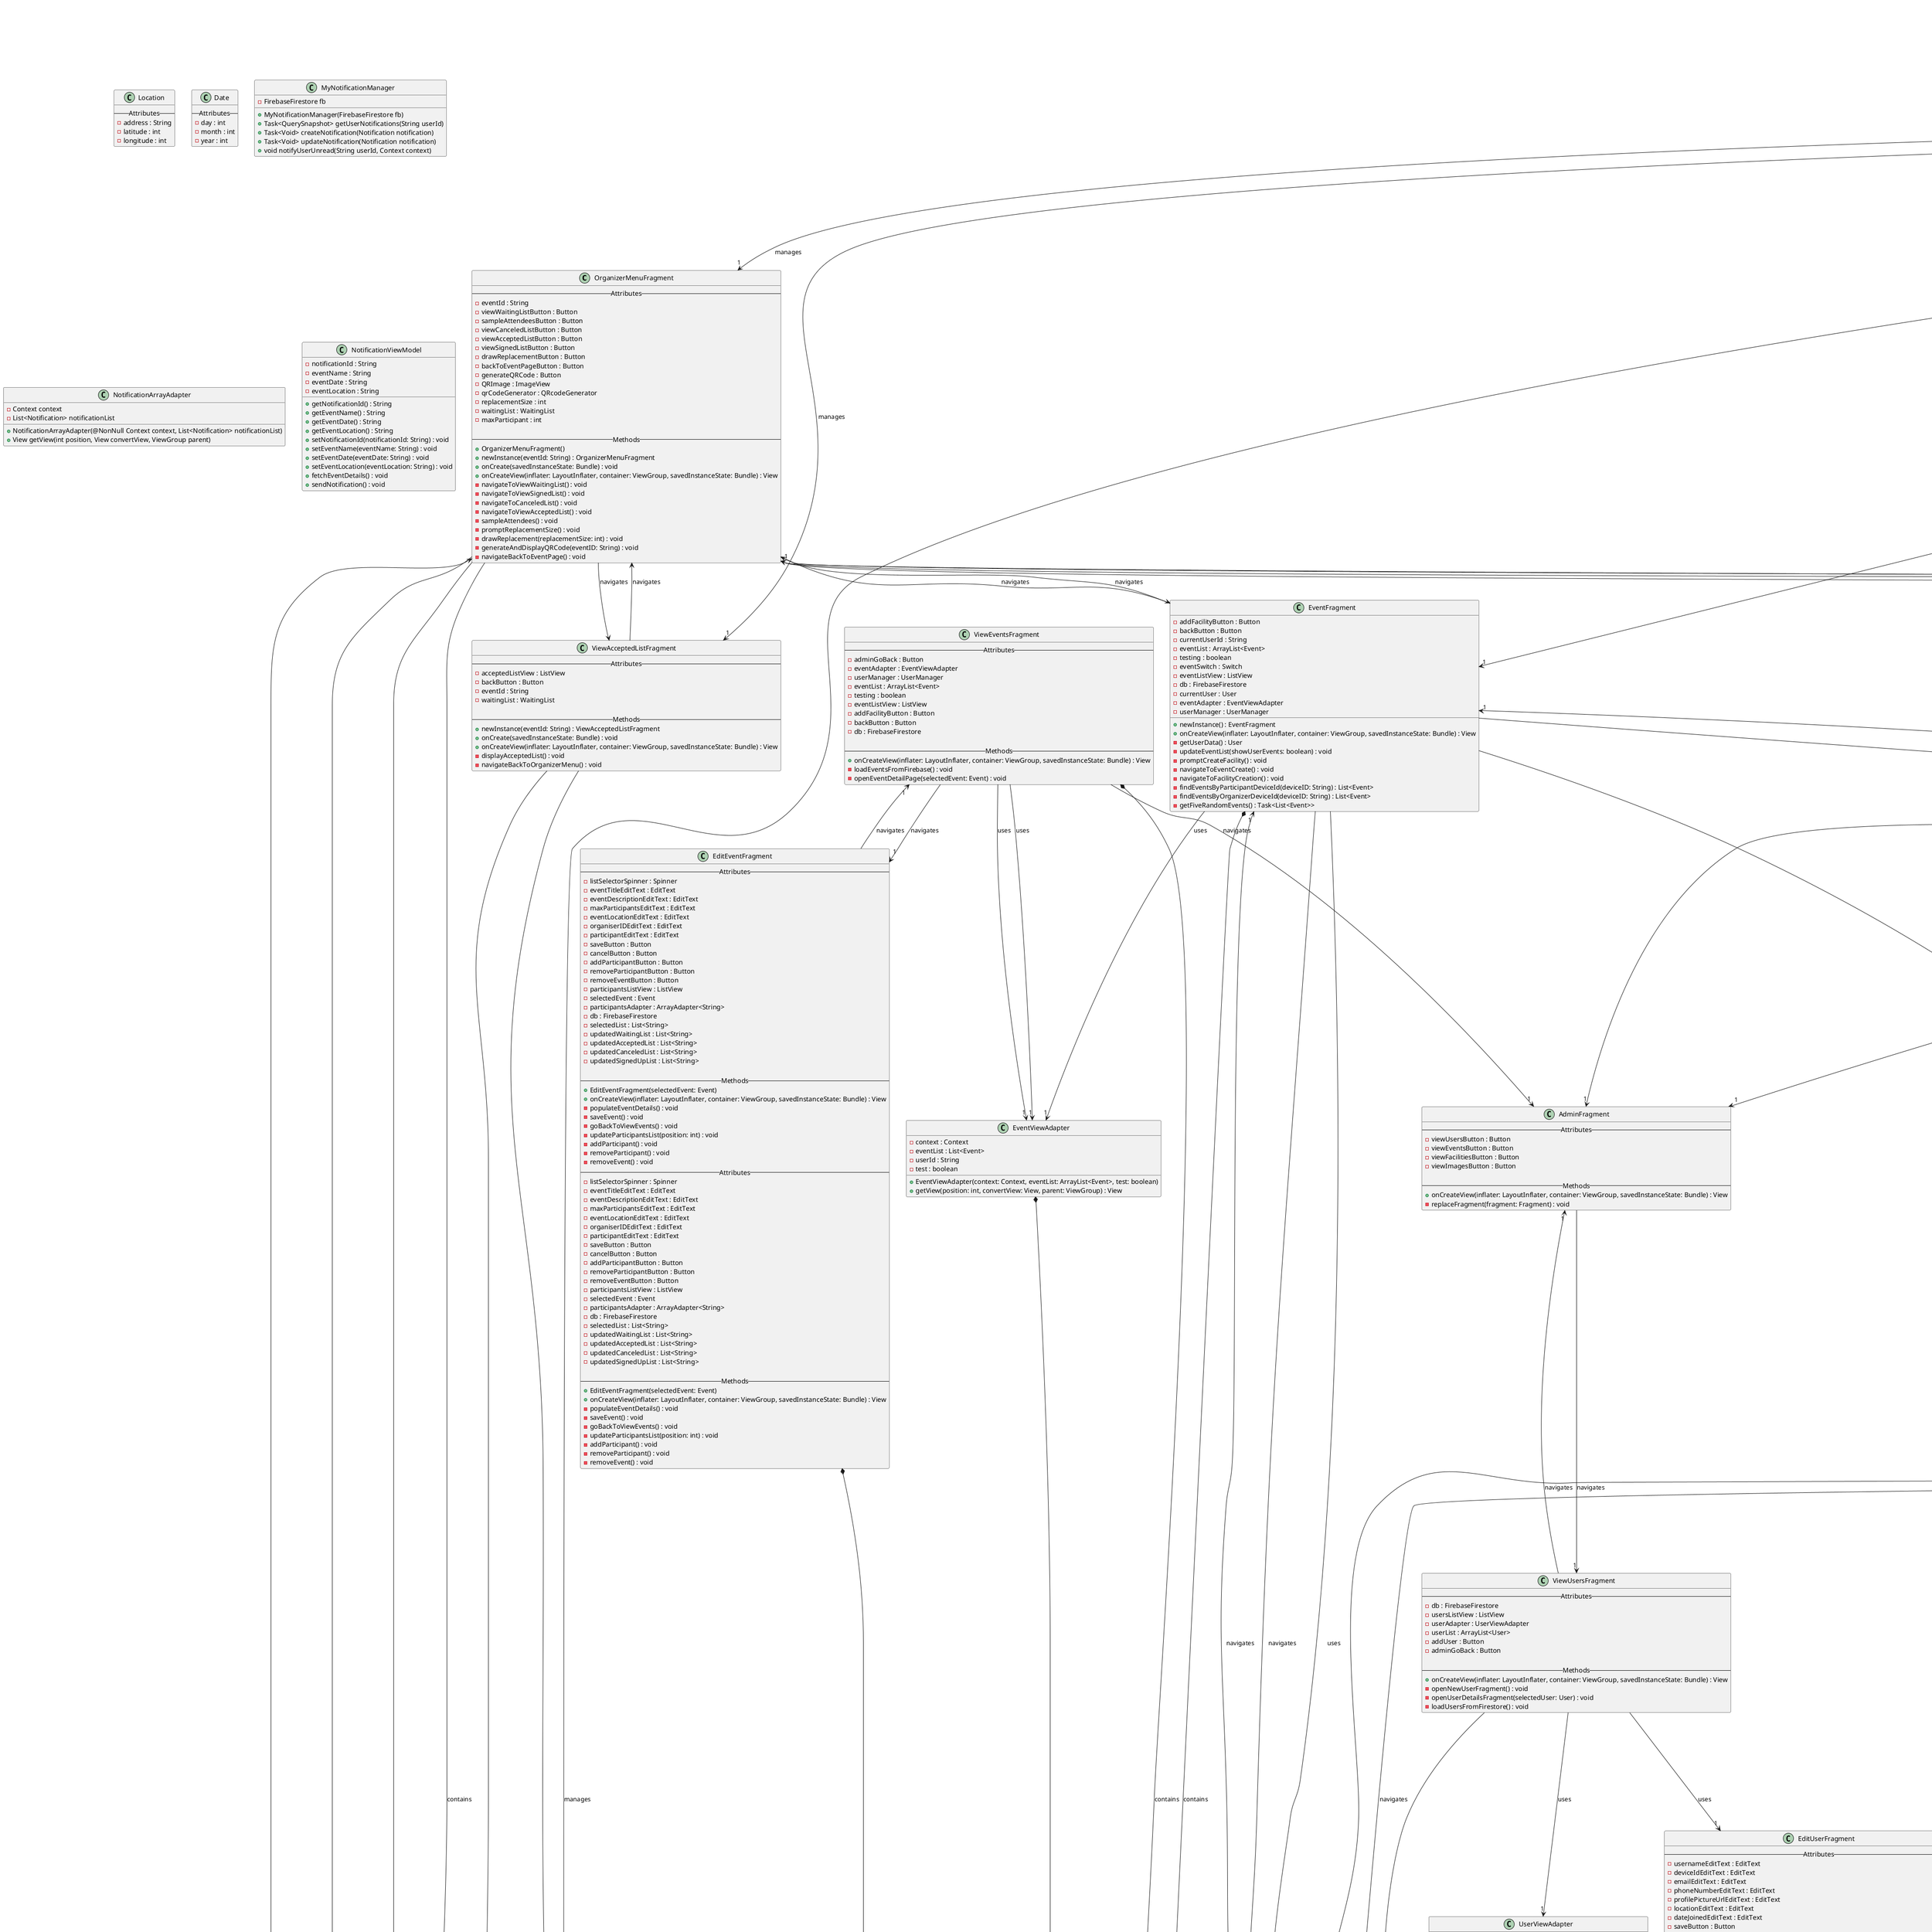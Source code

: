 @startuml
class OrganizerMenuFragment {
    -- Attributes --
    - eventId : String
    - viewWaitingListButton : Button
    - sampleAttendeesButton : Button
    - viewCanceledListButton : Button
    - viewAcceptedListButton : Button
    - viewSignedListButton : Button
    - drawReplacementButton : Button
    - backToEventPageButton : Button
    - generateQRCode : Button
    - QRImage : ImageView
    - qrCodeGenerator : QRcodeGenerator
    - replacementSize : int
    - waitingList : WaitingList
    - maxParticipant : int

    -- Methods --
    + OrganizerMenuFragment()
    + newInstance(eventId: String) : OrganizerMenuFragment
    + onCreate(savedInstanceState: Bundle) : void
    + onCreateView(inflater: LayoutInflater, container: ViewGroup, savedInstanceState: Bundle) : View
    - navigateToViewWaitingList() : void
    - navigateToViewSignedList() : void
    - navigateToCanceledList() : void
    - navigateToViewAcceptedList() : void
    - sampleAttendees() : void
    - promptReplacementSize() : void
    - drawReplacement(replacementSize: int) : void
    - generateAndDisplayQRCode(eventID: String) : void
    - navigateBackToEventPage() : void
}

class ViewAcceptedListFragment {
    -- Attributes --
    - acceptedListView : ListView
    - backButton : Button
    - eventId : String
    - waitingList : WaitingList

    -- Methods --
    + newInstance(eventId: String) : ViewAcceptedListFragment
    + onCreate(savedInstanceState: Bundle) : void
    + onCreateView(inflater: LayoutInflater, container: ViewGroup, savedInstanceState: Bundle) : View
    - displayAcceptedList() : void
    - navigateBackToOrganizerMenu() : void
}

class ViewCanceledListFragment {
    -- Attributes --
    - canceledListView : ListView
    - backButton : Button
    - eventId : String
    - waitingList : WaitingList

    -- Methods --
    + newInstance(eventId: String) : ViewCanceledListFragment
    + onCreate(savedInstanceState: Bundle) : void
    + onCreateView(inflater: LayoutInflater, container: ViewGroup, savedInstanceState: Bundle) : View
    - displayCanceledList() : void
    - navigateBackToOrganizerMenu() : void
}

class ViewSignedListFragment {
    -- Attributes --
    - signedUpListView : ListView
    - backButton : Button
    - eventId : String
    - waitingList : WaitingList

    -- Methods --
    + newInstance(eventId: String) : ViewSignedListFragment
    + onCreate(savedInstanceState: Bundle) : void
    + onCreateView(inflater: LayoutInflater, container: ViewGroup, savedInstanceState: Bundle) : View
    - displaySignedUpList() : void
    - navigateBackToOrganizerMenu() : void
}

class ViewWaitingListFragment {
    -- Attributes --
    - waitingListView : ListView
    - backButton : Button
    - eventId : String
    - waitingList : WaitingList

    -- Methods --
    + newInstance(eventId: String) : ViewWaitingListFragment
    + onCreate(savedInstanceState: Bundle) : void
    + onCreateView(inflater: LayoutInflater, container: ViewGroup, savedInstanceState: Bundle) : View
    - displayWaitingList() : void
    - navigateBackToOrganizerMenu() : void
}

class WaitingList {
    -- Attributes --
    - eventId : String
    - maxParticipants : int
    - waitingParticipantIds : List<String>
    - acceptedParticipantIds : List<String>
    - signedUpParticipantIds : List<String>
    - canceledParticipantIds : List<String>

    -- Methods --
    + WaitingList()
    + WaitingList(eventId: String)
    + getEventId() : String
    + setEventId(eventId: String) : void
    + getMaxParticipants() : int
    + setMaxParticipants(maxParticipants: int) : void
    + getWaitingParticipantIds() : List<String>
    + setWaitingParticipantIds(waitingParticipantIds: List<String>) : void
    + getAcceptedParticipantIds() : List<String>
    + setAcceptedParticipantIds(acceptedParticipantIds: List<String>) : void
    + getSignedUpParticipantIds() : List<String>
    + setSignedUpParticipantIds(signedUpParticipantIds: List<String>) : void
    + getCanceledParticipantIds() : List<String>
    + setCanceledParticipantIds(canceledParticipantIds: List<String>) : void
    + addParticipantToWaitingList(participantId: String) : boolean
    + sampleParticipants(sampleSize: int) : List<String>
    + participantSignsUp(participantId: String) : String
    + cancelParticipation(participantId: String) : boolean
    + drawReplacement(replacementSize: int) : List<String>
    + loadFromFirebase() : Task<DocumentSnapshot>
    + updateToFirebase() : Task<Void>
}

class Facility {
    -- Attributes --
    - facilityID : String
    - name : String
    - address : String
    - organizer : String
    - eventName : String
    - allEvents : List<String>
    - db : FirebaseFirestore
    - facilitiesRef : CollectionReference
    - testing : boolean

    -- Methods --
    + Facility()
    + Facility(name: String, address: String, description: String, organizer: String)
    + getName() : String
    + setName(name: String) : void
    + getAddress() : String
    + setAddress(address: String) : void
    + getOrganizer() : String
    + setOrganizer(organizer: String) : void
    + getFacilityID() : String
    + setFacilityID(facilityID: String) : void
    + getEvent() : String
    + setEvent(eventName: String) : void
    + setAllEvents(allEvents: List<String>) : void
    + getAllEvents() : List<String>
    + addAllEventsItem(eventID: String) : void
    + removeAllEventsItem(eventID: String) : void
    + saveFacilityProfile() : Task<Void>
    + deleteFacility() : void
    + associateEvent(eventID: String, genEvent: boolean) : void
    + hasEvent(eventName: String) : boolean
    + updateEventInFacility(eventName: String) : void
    + createFacilityWithEvent(eventName: String) : void
    + getNewFacilityID() : String
}



class Location {
    -- Attributes --
    - address : String
    - latitude : int
    - longitude : int
}

class MainActivity {
    -- Attributes --
    - REQUEST_WRITE_STORAGE : int
    - qrGenerator : QRcodeGenerator
    - qrCodeImageView : ImageView
    - navController : NavController
    - bottomNavigationView : BottomNavigationView
    - drawerLayout : DrawerLayout
    - navigationView : NavigationView
    - drawerToggle : ActionBarDrawerToggle
    - TAG : String
    - eventIdFromQR : String
    - isLoggedIn : boolean

    -- Methods --
    + onCreate(savedInstanceState: Bundle) : void
    + onNavigationItemSelected(item: MenuItem) : boolean
    + onBackPressed() : void
    + onNewIntent(intent: Intent) : void
    - handleIntent(intent: Intent) : void
    - extractEventIdFromUrl(url: String) : String
    - showLoginFragment(eventIdFromQR: String) : void
    + onLoginSuccess() : void
    - openEventViewFragment(eventID: String) : void
}


class DataGenerator {
    -- Attributes --
    - userList : List<User>
    - facilityList : List<Facility>
    - eventList : List<Event>
    - db : FirebaseFirestore

    -- Methods --
    + DataGenerator()
    + generateAndUploadData() : void
    - generateUsers() : void
    - generateFacilities() : void
    - generateEvents() : void
    - uploadData() : void
}



class Date {
    -- Attributes --
    - day : int
    - month : int
    - year : int
}

class User {
    -- Attributes --
    - deviceId : String
    - username : String
    - email : String
    - phoneNumber : String
    - profilePictureUrl : String
    - defaultprofilepictureurl : String
    - location : String
    - address : String
    - adminLevel : boolean
    - facilityAssociated : boolean
    - notificationAsk : boolean
    - geolocationAsk : boolean
    - roles : List<String>

    -- Methods --
    + getDeviceID() : String
    + setDeviceID(deviceId: String) : void
    + getUsername() : String
    + setUsername(username: String) : void
    + getEmail() : String
    + setEmail(email: String) : void
    + getPhoneNumber() : String
    + setPhoneNumber(phoneNumber: String) : void
    + getProfilePictureUrl() : String
    + setProfilePictureUrl(profilePictureUrl: String) : void
    + getdefaultProfilePictureUrl() : String
    + setdefaultProfilePictureUrl(defaultprofilepictureurl: String) : void
    + getRoles() : List<String>
    + setRoles(roles: List<String>) : void
    + isFacilityAssociated() : boolean
    + setFacilityAssociated(facilityAssociated: boolean) : void
    + getAddress() : String
    + setAddress(address: String) : void
    + getLocation() : String
    + setLocation(location: String) : void
    + isGeolocationAsk() : boolean
    + setGeolocationAsk(geolocationAsk: boolean) : void
    + isNotificationAsk() : boolean
    + setNotificationAsk(notificationAsk: boolean) : void
    + hasRole(role: String) : boolean
    + addRole(role: String) : void
    + removeRole(role: String) : void
    + generateProfileBitmap(name: String) : Bitmap
    + defaultProfilePictureUrl(name: String) : Task<Void>
    + uploadDefaultImageToFirebaseStorage(imageBytes: byte[]) : Task<Void>
    + saveUserDataToFirestore() : Task<Void>
    + saveGeneratedImageUrl(imageURL: String) : Task<Void>
    + updateProfilePicture(newPictureUri: Uri) : void
    + deleteSelectedImageFromFirebase(imageUrl: String) : void
    + isDefaultURLMain() : boolean
    + setMainToDefault() : void

'    -- Inner Interfaces --
'    interface OnImageUploadComplete {
'        + onImageUploadComplete(imageURL: String) : void
'        + onImageUploadFailed(e: Exception) : void
'    }
'
'    interface OnImageRemovalComplete {
'        + onImageRemovalSuccess() : void
'        + onImageRemovalFailed(e: Exception) : void
'    }
'
'    interface OnProfilePictureGeneratedListener {
'        + onProfilePictureGenerated() : void
'        + onProfilePictureGenerationFailed(e: Exception) : void
'    }
'
'    interface OnUserIDGenerated {
'        + onUserIDGenerated(userID: String) : void
'    }
}

class UserManager {
    -- Attributes --
    - instance : UserManager
    - currentUser : User
    - userFacility : Facility
    - organizerEvents : List<Event>
    - userEvents : List<Event>
    - eventDatabase : List<Event>

    -- Methods --
    + getInstance() : UserManager
    + setCurrentUser(user: User) : void
    + findUserEvents() : void
    + findUserFacility() : void
    + findOrganizerEvents() : void
    + userHasFacility() : boolean
    + getCurrentUser() : User
    + getUserFacility() : Facility
    + getOrganizerEvents() : List<Event>
    + getUserEvents() : List<Event>
    + getUserId() : String
}
class TestFragment {
    -- Attributes --
    - TAG : String
    - PICK_IMAGE_REQUEST : int
    - btnGenerateData : Button
    - btnLoadData : Button
    - btnSelectImage : Button
    - btnUploadImage : Button
    - btnDelete : Button
    - imageView : ImageView
    - txtStatus : TextView
    - imageUri : Uri
    - db : FirebaseFirestore
    - storage : FirebaseStorage
    - sampleTable : SampleTable
    - francisTest : boolean

    -- Methods --
    + TestFragment()
    + onCreate(savedInstanceState: Bundle) : void
    + onCreateView(inflater: LayoutInflater, container: ViewGroup, savedInstanceState: Bundle) : View
    - generateAndSaveData() : void
    - loadDataFromFirebase() : void
    - openFileChooser() : void
    + onActivityResult(requestCode: int, resultCode: int, data: Intent) : void
    - uploadImage() : void
    - saveImageLinkToFirestore(imageUrl: String, usage: String, description: String) : void
    - deleteAllData() : void

'    -- Inner Class --
'    class ImageData {
'        -- Attributes --
'        - imageUrl : String
'        - usage : String
'        - description : String
'
'        -- Methods --
'        + ImageData()
'        + ImageData(imageUrl: String, usage: String, description: String)
'        + getImageUrl() : String
'        + getUsage() : String
'        + getDescription() : String
'    }
}

class SampleTable {
    -- Attributes --
    + UserList : List<User>
    + FacilityList : List<Facility>
    + EventList : List<Event>
    - userUpdateCount : int
    - facilityUpdateCount : int

    -- Methods --
    + makeUserList() : void
    + makeFacilityList() : void
    + makeEventList() : void
    + saveDataToFirebase(onSuccess: Runnable, onFailure: OnFailureListener) : void
    - checkCompletion(pendingWrites: AtomicInteger, failures: AtomicInteger, onSuccess: Runnable, onFailure: OnFailureListener) : void
    + getUserList() : List<User>
    + getFacilityList() : List<Facility>
    + getEventList() : List<Event>
    + updateUser(updatedUser: User) : void
    + updateFacility(updatedFacility: Facility) : void
    + updateEvent(updatedEvent: Event) : void
    + getUserByUsername(username: String) : User
    + getFacilityByName(name: String) : Facility
    + getEventById(eventId: String) : Event
}

class FirebaseTestingActivity {
    -- Attributes --
    - TAG : String
    - PICK_IMAGE_REQUEST : int
    - btnGenerateData : Button
    - btnLoadData : Button
    - btnSelectImage : Button
    - btnUploadImage : Button
    - imageView : ImageView
    - txtStatus : TextView
    - imageUri : Uri
    - db : FirebaseFirestore
    - storage : FirebaseStorage
    - sampleTable : SampleTable

    -- Methods --
    + onCreate(savedInstanceState: Bundle) : void
    - generateAndSaveData() : void
    - loadDataFromFirebase() : void
    - openFileChooser() : void
    + onActivityResult(requestCode: int, resultCode: int, data: Intent) : void
    - uploadImage() : void
    - saveImageLinkToFirestore(imageUrl: String, usage: String, description: String) : void

'    -- Inner Class --
'    class ImageData {
'        -- Attributes --
'        - imageUrl : String
'        - usage : String
'        - description : String
'
'        -- Methods --
'        + ImageData()
'        + ImageData(imageUrl: String, usage: String, description: String)
'        + getImageUrl() : String
'        + getUsage() : String
'        + getDescription() : String
'    }
}


class ImageData {
    -- Attributes --
    - imageUrl : String
    - usage : String
    - description : String

    -- Methods --
    + ImageData()
    + ImageData(imageUrl: String, usage: String, description: String)
    + getImageUrl() : String
    + getUsage() : String
    + getDescription() : String
}

class FirebaseTesting {
    -- Attributes --
    - TAG : String
    - db : FirebaseFirestore
    - storage : FirebaseStorage

    -- Methods --
    + FirebaseTesting()
    + uploadImage(localImagePath: String, usageLocation: String, description: String) : void
    + loadImages() : void
    + testFirebaseOperations() : void
    + loadUsersFromFirebase() : void
    + loadFacilitiesFromFirebase() : void
    + loadEventsFromFirebase() : void
}

' Relationships with correct multiplicity and UML notations
FirebaseTestingActivity *-- "1" SampleTable : contains
SampleTable o-- "*" User : contains
SampleTable o-- "*" Facility : contains
SampleTable o-- "*" Event : contains
FirebaseTestingActivity --> "1" FirebaseFirestore : uses
FirebaseTestingActivity --> "1" FirebaseStorage : uses
TestFragment --> "1" FirebaseFirestore : uses
TestFragment --> "1" FirebaseStorage : uses
TestFragment *-- "1" SampleTable : contains
FirebaseTesting --> "1" FirebaseFirestore : uses
FirebaseTesting --> "1" FirebaseStorage : uses
FirebaseTesting --> "1" SampleTable : uses
FirebaseTestingActivity +-- ImageData
TestFragment +-- ImageData

class MyNotificationManager {
    - FirebaseFirestore fb
    + MyNotificationManager(FirebaseFirestore fb)
    + Task<QuerySnapshot> getUserNotifications(String userId)
    + Task<Void> createNotification(Notification notification)
    + Task<Void> updateNotification(Notification notification)
    + void notifyUserUnread(String userId, Context context)
}

class NotificationArrayAdapter {
    - Context context
    - List<Notification> notificationList
    + NotificationArrayAdapter(@NonNull Context context, List<Notification> notificationList)
    + View getView(int position, View convertView, ViewGroup parent)
}

class NotificationFragment {
    - ARG_INTEGER : String
    - receivedInteger : int
    + newInstance() : NotificationFragment
    + onCreate(savedInstanceState: Bundle) : void
    + onCreateView(inflater: LayoutInflater, container: ViewGroup, savedInstanceState: Bundle) : View
}

class NotificationViewModel {
    - notificationId : String
    - eventName : String
    - eventDate : String
    - eventLocation : String
    + getNotificationId() : String
    + getEventName() : String
    + getEventDate() : String
    + getEventLocation() : String
    + setNotificationId(notificationId: String) : void
    + setEventName(eventName: String) : void
    + setEventDate(eventDate: String) : void
    + setEventLocation(eventLocation: String) : void
    + fetchEventDetails() : void
    + sendNotification() : void
}


class CameraFragment {
    - REQUEST_CODE_SCAN : int
    + onCreateView(inflater: LayoutInflater, container: ViewGroup, savedInstanceState: Bundle) : View
    + onActivityResult(requestCode: int, resultCode: int, data: Intent) : void
    - extractEventIdFromQR(scannedData: String) : String
    + navigateToScannedFragment(eventId: String) : void
}

class QRCodeEventGenerate {
    - qrCodeGenerator : QRcodeGenerator
    + onCreateView(inflater: LayoutInflater, container: ViewGroup, savedInstanceState: Bundle) : View
    - generateHash(input: String) : String
}

class QRcodeGenerator {
    - context : Context
    + QRcodeGenerator(context: Context)
    + generateQRCode(content: String) : Bitmap
    + saveQRCode(bitmap: Bitmap, eventID: String) : void
}

class ScannedFragment {
    - ARG_EVENT_ID : String
    - eventId : String
    - scanView : TextView
    - scannerOpenButton : Button
    + newInstance(scannedData: String) : ScannedFragment
    + onCreate(savedInstanceState: Bundle) : void
    + onCreateView(inflater: LayoutInflater, container: ViewGroup, savedInstanceState: Bundle) : View
}

class ProfileFragment {
    - receivedInteger : int
    + newInstance() : ProfileFragment
    + onCreate(savedInstanceState: Bundle) : void
    + onCreateView(inflater: LayoutInflater, container: ViewGroup, savedInstanceState: Bundle) : View
}

class ProfileEntrantFragment {
    - profileManager : EntrantProfileManager
    - currentProfile : EntrantProfile
    - currentUser : User
    - isNewUser : boolean
    - eventIDFromQR : String
    - deviceId : String
    - selectedImageUri : Uri
    - profileTitle : TextView
    - editName : EditText
    - editEmail : EditText
    - editPhone : EditText
    - notificationsSwitch : Switch
    - saveButton : Button
    - backButton : Button
    - editButton : Button
    - uploadButton : Button
    - userImage : ImageView
    + newInstance(isNewUser: boolean, eventId: String, deviceId: String) : ProfileEntrantFragment
    + onCreate(savedInstanceState: Bundle) : void
    + onCreateView(inflater: LayoutInflater, container: ViewGroup, savedInstanceState: Bundle) : View
    - loadUserProfile() : void
    - onProfileLoaded(profile: EntrantProfile) : void
    - saveUserProfile() : void
    - toggleEditMode() : void
    - setEditMode(enable: boolean) : void
    - getDeviceID() : String
    - uploadPhoto() : void
    - removeImage() : void
    - goToHome() : void
}

class EntrantProfileManager {
    - db : FirebaseFirestore
    + createOrUpdateProfile(deviceID: String, profile: EntrantProfile) : void
    + getProfile(deviceID: String, callback: ProfileLoadCallback) : void


}

class EntrantProfile {
    - name : String
    - email : String
    - phoneNumber : String
    - notificationsEnabled : boolean
    + EntrantProfile()
    + EntrantProfile(name: String, email: String, phoneNumber: String)
    + getName() : String
    + setName(name: String) : void
    + getEmail() : String
    + setEmail(email: String) : void
    + getPhoneNumber() : String
    + setPhoneNumber(phoneNumber: String) : void
    + isNotificationsEnabled() : boolean
    + setNotificationsEnabled(enabled: boolean) : void
    + toString() : String
}

class LoginFragment {
    - deviceIdText : TextView
    - welcomeText : TextView
    - nav : BottomNavigationView
    - isLoggedIn : boolean
    - eventIdFromQR : String
    + setEventId(eventId: String) : void
    + onCreate(savedInstanceState: Bundle) : void
    + onCreateView(inflater: LayoutInflater, container: ViewGroup, savedInstanceState: Bundle) : View
}

class HomeFragment {
    - someInteger : int
    - userId : String
    + newInstance(userId: String) : HomeFragment
    + onCreateView(inflater: LayoutInflater, container: ViewGroup, savedInstanceState: Bundle) : View
}

class HomeViewModel {
    - mText : MutableLiveData<String>
    + HomeViewModel()
    + getText() : LiveData<String>
}

class EventViewFragment {
    - eventId : String
    - deviceId : String
    - userId : String
    - event : Event
    - eventPosterImage : ImageView
    - eventTitleText : TextView
    - eventDescriptionText : TextView
    - buttonContainer : LinearLayout
    + newInstance(eventID: String, deviceID: String) : EventViewFragment
    + onCreateView(inflater: LayoutInflater, container: ViewGroup, savedInstanceState: Bundle) : View
    - displayEventDetails(event: Event) : void
    - configureButtons(selectedEvent: Event, selectedUserId: String) : void
    - addButton(text: String, listener: View.OnClickListener) : void
    - updateEventInFirestore(event: Event) : void
    - goBackToEventFragment() : void
}

class EventViewAdapter {
    - context : Context
    - eventList : List<Event>
    - userId : String
    - test : boolean
    + EventViewAdapter(context: Context, eventList: ArrayList<Event>, test: boolean)
    + getView(position: int, convertView: View, parent: ViewGroup) : View
}

class EventFragment {
    - addFacilityButton : Button
    - backButton : Button
    - currentUserId : String
    - eventList : ArrayList<Event>
    - testing : boolean
    - eventSwitch : Switch
    - eventListView : ListView
    - db : FirebaseFirestore
    - currentUser : User
    - eventAdapter : EventViewAdapter
    - userManager : UserManager
    + newInstance() : EventFragment
    + onCreateView(inflater: LayoutInflater, container: ViewGroup, savedInstanceState: Bundle) : View
    - getUserData() : User
    - updateEventList(showUserEvents: boolean) : void
    - promptCreateFacility() : void
    - navigateToEventCreate() : void
    - navigateToFacilityCreation() : void
    - findEventsByParticipantDeviceId(deviceID: String) : List<Event>
    - findEventsByOrganizerDeviceId(deviceID: String) : List<Event>
    - getFiveRandomEvents() : Task<List<Event>>
}

class Event {
    - eventId : String
    - eventTitle : String
    - description : String
    - imageUrl : String
    - timestamp : long
    - address : String
    - location : String
    - maxParticipants : int
    - waitingParticipantIds : List<String>
    - acceptedParticipantIds : List<String>
    - canceledParticipantIds : List<String>
    - signedUpParticipantIds : List<String>
    - enrolledParticipantIds : List<String>
    - declinedParticipantIds : List<String>
    - waitingList : WaitingList
    - organizerId : String
    - db : FirebaseFirestore
    - storage : FirebaseStorage
    + Event()
    + Event(eventId: String, eventTitle: String, description: String, imageUrl: String, timestamp: long, locationstr: String, maxParticipants: int, organizerId: String)
    + getEventId() : String
    + setEventId(eventId: String) : void
    + getEventTitle() : String
    + setEventTitle(eventTitle: String) : void
    + getDescription() : String
    + setDescription(description: String) : void
    + getImageUrl() : String
    + setImageUrl(imageUrl: String) : void
    + getTimestamp() : long
    + setTimestamp(timestamp: long) : void
    + getAddress() : String
    + setAddress(address: String) : void
    + getMaxParticipants() : int
    + setMaxParticipants(maxParticipants: int) : void
    + getWaitingList() : WaitingList
    + getOrganizerId() : String
    + setOrganizerId(organizerId: String) : void
    + getLocation() : String
    + setLocation(location: String) : void
    + getAcceptedParticipantIds() : List<String>
    + addAcceptedParticipantId(participantId: String) : void
    + getCanceledParticipantIds() : List<String>
    + addCanceledParticipantIds(participantId: String) : void
    + getSignedUpParticipantIds() : List<String>
    + addSignedUpParticipantIds(participantId: String) : void
    + getWaitingParticipantIds() : List<String>
    + addWaitingParticipantIds(participantId: String) : void
    + removeWaitingParticipantId(participantId: String) : void
    + acceptParticipant(entrantId: String) : void
    + cancelParticipant(entrantId: String) : void
    + signUpParticipant(entrantId: String) : void
    + addParticipant(entrantId: String) : void
    + removeParticipant(entrantId: String) : void
    + createEventPosterUrl() : String
    + saveEventDataToFirestore() : Task<Void>
    + updateEventData(...) : Task<Void>
    + uploadEventPosterToFirebase(picture: String) : void
    + updateEventPosterToFirebase(newPoster: String) : void
    + getNewEventID() : String
    + findEventById(eventId: String, onSuccessListener: OnSuccessListener<Event>, onFailureListener: OnFailureListener) : void
    + addDeclinedParticipantId(userId: String) : void
    + getDeclinedParticipantIds() : List<String>
}

class EventCreateFragment {
    - editTextTitle : EditText
    - editTextDescription : EditText
    - editTextImageUrl : EditText
    - editTextLocation : EditText
    - editMaxParticipants : EditText
    - editWaitingListLimit : EditText
    - createEventButton : Button
    - backButton : Button
    - db : FirebaseFirestore
    - roleAssigned : boolean
    - testingFlag : boolean
    + EventCreateFragment()
    + newInstance(testing: boolean) : EventCreateFragment
    + onCreate(savedInstanceState: Bundle) : void
    + onCreateView(inflater: LayoutInflater, container: ViewGroup, savedInstanceState: Bundle) : View
    - createEvent() : void
    - clearEventForm() : void
}
class AdminFragment {
    -- Attributes --
    - viewUsersButton : Button
    - viewEventsButton : Button
    - viewFacilitiesButton : Button
    - viewImagesButton : Button

    -- Methods --
    + onCreateView(inflater: LayoutInflater, container: ViewGroup, savedInstanceState: Bundle) : View
    - replaceFragment(fragment: Fragment) : void
}

class ViewUsersFragment {
    -- Attributes --
    - db : FirebaseFirestore
    - usersListView : ListView
    - userAdapter : UserViewAdapter
    - userList : ArrayList<User>
    - addUser : Button
    - adminGoBack : Button

    -- Methods --
    + onCreateView(inflater: LayoutInflater, container: ViewGroup, savedInstanceState: Bundle) : View
    - openNewUserFragment() : void
    - openUserDetailsFragment(selectedUser: User) : void
    - loadUsersFromFirestore() : void
}

class UserViewAdapter {
    -- Attributes --
    - context : Context
    - userList : List<User>

    -- Methods --
    + UserViewAdapter(context: Context, userList: ArrayList<User>)
    + getView(position: int, convertView: View, parent: ViewGroup) : View
}

class EditUserFragment {
    -- Attributes --
    - usernameEditText : EditText
    - deviceIdEditText : EditText
    - emailEditText : EditText
    - phoneNumberEditText : EditText
    - profilePictureUrlEditText : EditText
    - locationEditText : EditText
    - dateJoinedEditText : EditText
    - saveButton : Button
    - deleteButton : Button
    - cancelButton : Button
    - notificationSwitch : Switch
    - geolocationSwitch : Switch
    - entrantSwitch : Switch
    - organizerSwitch : Switch
    - adminSwitch : Switch
    - db : FirebaseFirestore
    - documentId : String
    - isNewUser : boolean

    -- Methods --
    + onCreateView(inflater: LayoutInflater, container: ViewGroup, savedInstanceState: Bundle) : View
    - updateUser(documentId: String) : void
    - deleteUser(documentId: String) : void
    - loadUserData(documentId: String) : void
    - addUserToFirestore() : void
}

class ViewImagesFragment {
    -- Attributes --
    - imagesListView : ListView
    - imageAdapter : ImageAdapter
    - imageList : List<ImageClass>
    - adminGoBack : Button

    -- Methods --
    + onCreateView(inflater: LayoutInflater, container: ViewGroup, savedInstanceState: Bundle) : View
    - loadImagesFromFirebase() : void
    - openImageDetailsFragment(image: ImageClass) : void
}

class ImageClass {
    -- Attributes --
    - URL : String
    - image : Image

    -- Methods --
    // No public methods defined in the file
}

class ImageAdapter {
    -- Attributes --
    - context : Context
    - imageList : List<ImageClass>

    -- Methods --
    + ImageAdapter(context: Context, imageList: List<ImageClass>)
    + getView(position: int, convertView: View, parent: ViewGroup) : View
}

class EditImageFragment {
    -- Attributes --
    // No attributes defined in the file

    -- Methods --
    // No public methods defined in the file
}

class ViewFacilitiesFragment {
    -- Attributes --
    - adminGoBack : Button
    - db : FirebaseFirestore
    - facilitiesListView : ListView
    - facilityAdapter : FacilityViewAdapter
    - facilityList : ArrayList<Facility>
    - addUFacility : Button

    -- Methods --
    + onCreateView(inflater: LayoutInflater, container: ViewGroup, savedInstanceState: Bundle) : View
    - loadFacilitiesFromFirestore() : void
    - openFacilityDetailsFragment(selectedFacility: Facility) : void
}

class FacilityViewAdapter {
    -- Attributes --
    - context : Context
    - facilityList : List<Facility>

    -- Methods --
    + FacilityViewAdapter(context: Context, facilityList: ArrayList<Facility>)
    + getView(position: int, convertView: View, parent: ViewGroup) : View
}

class EditEventFragment {
    -- Attributes --
    - listSelectorSpinner : Spinner
    - eventTitleEditText : EditText
    - eventDescriptionEditText : EditText
    - maxParticipantsEditText : EditText
    - eventLocationEditText : EditText
    - organiserIDEditText : EditText
    - participantEditText : EditText
    - saveButton : Button
    - cancelButton : Button
    - addParticipantButton : Button
    - removeParticipantButton : Button
    - removeEventButton : Button
    - participantsListView : ListView
    - selectedEvent : Event
    - participantsAdapter : ArrayAdapter<String>
    - db : FirebaseFirestore
    - selectedList : List<String>
    - updatedWaitingList : List<String>
    - updatedAcceptedList : List<String>
    - updatedCanceledList : List<String>
    - updatedSignedUpList : List<String>

    -- Methods --
    + EditEventFragment(selectedEvent: Event)
    + onCreateView(inflater: LayoutInflater, container: ViewGroup, savedInstanceState: Bundle) : View
    - populateEventDetails() : void
    - saveEvent() : void
    - goBackToViewEvents() : void
    - updateParticipantsList(position: int) : void
    - addParticipant() : void
    - removeParticipant() : void
    - removeEvent() : void
}

class EditEventFragment {
    -- Attributes --
    - listSelectorSpinner : Spinner
    - eventTitleEditText : EditText
    - eventDescriptionEditText : EditText
    - maxParticipantsEditText : EditText
    - eventLocationEditText : EditText
    - organiserIDEditText : EditText
    - participantEditText : EditText
    - saveButton : Button
    - cancelButton : Button
    - addParticipantButton : Button
    - removeParticipantButton : Button
    - removeEventButton : Button
    - participantsListView : ListView
    - selectedEvent : Event
    - participantsAdapter : ArrayAdapter<String>
    - db : FirebaseFirestore
    - selectedList : List<String>
    - updatedWaitingList : List<String>
    - updatedAcceptedList : List<String>
    - updatedCanceledList : List<String>
    - updatedSignedUpList : List<String>

    -- Methods --
    + EditEventFragment(selectedEvent: Event)
    + onCreateView(inflater: LayoutInflater, container: ViewGroup, savedInstanceState: Bundle) : View
    - populateEventDetails() : void
    - saveEvent() : void
    - goBackToViewEvents() : void
    - updateParticipantsList(position: int) : void
    - addParticipant() : void
    - removeParticipant() : void
    - removeEvent() : void
}

class ViewEventsFragment {
    -- Attributes --
    - adminGoBack : Button
    - eventAdapter : EventViewAdapter
    - userManager : UserManager
    - eventList : ArrayList<Event>
    - testing : boolean
    - eventListView : ListView
    - addFacilityButton : Button
    - backButton : Button
    - db : FirebaseFirestore

    -- Methods --
    + onCreateView(inflater: LayoutInflater, container: ViewGroup, savedInstanceState: Bundle) : View
    - loadEventsFromFirebase() : void
    - openEventDetailPage(selectedEvent: Event) : void
}

ViewEventsFragment --> "1" AdminFragment : navigates
ViewEventsFragment --> "1" EventViewAdapter : uses
ViewEventsFragment --> "1" EditEventFragment : navigates
ViewEventsFragment *-- "1..*" Event : contains
EditEventFragment *-- "1" Event : contains
EditEventFragment --> "1" ViewEventsFragment : navigates
ViewFacilitiesFragment --> "1" FacilityViewAdapter : uses
FacilityViewAdapter o-- "0..*" Facility : contains
ViewFacilitiesFragment --> "1" AdminFragment : navigates
ViewFacilitiesFragment --> "1" FacilityViewAdapter : uses
ViewFacilitiesFragment --> "1" EditFacilityFragment : uses
ViewFacilitiesFragment *-- "1..*" Facility : contains
ViewImagesFragment --> "1" EditImageFragment : navigates
ImageAdapter *-- "0..*" ImageClass : contains
ViewImagesFragment --> "1" ImageAdapter : uses
ViewImagesFragment *-- "1..*" ImageClass : contains
AdminFragment --> "1" ViewUsersFragment : navigates
ViewUsersFragment --> "1" AdminFragment : navigates
ViewUsersFragment --> "1" UserViewAdapter : uses
ViewUsersFragment --> "1" EditUserFragment : uses
ViewUsersFragment --> "1..*" User : uses
UserViewAdapter *-- "1..*" User : contains
EditUserFragment --> "1" User : uses

EventCreateFragment *-- "1" Event : creates
EventCreateFragment --> "1" FirebaseFirestore : uses
EventCreateFragment --> "1" HomeFragment : navigates
Event *-- "0..*" WaitingList : contains
EventFragment --> "1" EventCreateFragment : navigates
EventFragment --> "1" EventViewFragment : navigates
EventFragment --> "1" OrganizerMenuFragment : navigates
EventFragment --> "1" HomeFragment : navigates
EventFragment *-- "1..*" Event : contains
EventFragment --> "1" User : uses
EventFragment --> "1" EventViewAdapter : uses
ViewEventsFragment --> "1" EventViewAdapter : uses
EventViewAdapter *-- "1..*" Event : contains
EventViewFragment --> "1" Event : uses
EventViewFragment --> "1" EventFragment : navigates

HomeFragment --> "1" EventCreateFragment : navigates
HomeFragment --> "1" EventFragment : navigates
HomeFragment --> "1" NotificationFragment : navigates
HomeFragment --> "1" ProfileEntrantFragment : navigates
HomeViewModel --> LiveData : provides

ProfileEntrantFragment *-- "1" EntrantProfileManager : manages
ProfileEntrantFragment *-- "1" EntrantProfile : contains
ProfileEntrantFragment --> "1" User : uses
ProfileEntrantFragment --> "1" HomeFragment : navigates
ProfileEntrantFragment --> "1" EventViewFragment : navigates

EntrantProfileManager --> EntrantProfile : manages
EntrantProfileManager --> FirebaseFirestore : uses
EntrantProfileManager o-- ProfileLoadCallback : callback

ProfileFragment --> "1" HomeFragment : navigates
ProfileFragment --> "1" NotificationFragment : navigates

LoginFragment --> "1" ProfileEntrantFragment : navigates
LoginFragment --> "1" HomeFragment : navigates
LoginFragment --> "1" EventViewFragment : navigates
LoginFragment --> "1" FirestoreAccess : uses

NotificationFragment --> "1" ProfileFragment : navigates
NotificationFragment --> "1" HomeFragment : navigates
CameraFragment --> "1" ScannedFragment : navigates
CameraFragment --> "1" IntentIntegrator : uses
QRCodeEventGenerate --> "1" QRcodeGenerator : uses
QRcodeGenerator --> Bitmap : generates
QRcodeGenerator --> Context : uses
ScannedFragment --> "1" CameraFragment : navigates
UserManager *-- "1" User : manages
UserManager --> "1" FirestoreAccess : uses
UserManager *-- "1" Facility : manages
UserManager *-- "1..*" Event : manages
DataGenerator *-- "1..*" User : generates
DataGenerator *-- "1..*" Facility : generates
DataGenerator *-- "1..*" Event : generates
DataGenerator --> "1" FirebaseFirestore : uses
Facility --> FirebaseFirestore : uses
Facility --> CollectionReference : manages
Facility *-- "1..*" Event : associates
MainActivity --> "1" HomeFragment : manages
MainActivity --> "1" ProfileFragment : manages
MainActivity --> "1" EventFragment : manages
MainActivity --> "1" TestFragment : manages
MainActivity --> "1" EventCreateFragment : manages
MainActivity --> "1" LoginFragment : manages
MainActivity --> "1" NotificationFragment : manages
MainActivity --> "1" ViewWaitingListFragment : manages
MainActivity --> "1" ViewSignedListFragment : manages
MainActivity --> "1" ViewCanceledListFragment : manages
MainActivity --> "1" ViewAcceptedListFragment : manages
MainActivity --> "1" OrganizerMenuFragment : manages
MainActivity --> "1" ScannedFragment : manages
MainActivity --> "1" CameraFragment : manages
MainActivity --> "1" QRCodeEventGenerate : manages
MainActivity --> "1" AdminFragment : manages
MainActivity --> "1" ProfileEntrantFragment : manages
MainActivity --> QRcodeGenerator : uses
WaitingList <-- ViewAcceptedListFragment : uses
WaitingList <-- ViewCanceledListFragment : uses
WaitingList <-- ViewSignedListFragment : uses
WaitingList <-- ViewWaitingListFragment : uses
ViewWaitingListFragment --> OrganizerMenuFragment : navigates
ViewWaitingListFragment --> WaitingList : uses
ViewSignedListFragment --> OrganizerMenuFragment : navigates
ViewSignedListFragment --> WaitingList : uses
ViewCanceledListFragment --> OrganizerMenuFragment : navigates
ViewCanceledListFragment --> WaitingList : uses
ViewAcceptedListFragment --> OrganizerMenuFragment : navigates
ViewAcceptedListFragment --> WaitingList : uses
OrganizerMenuFragment --> EventFragment : navigates
OrganizerMenuFragment --> ViewWaitingListFragment : navigates
OrganizerMenuFragment --> ViewSignedListFragment : navigates
OrganizerMenuFragment --> ViewCanceledListFragment : navigates
OrganizerMenuFragment --> ViewAcceptedListFragment : navigates
OrganizerMenuFragment --> WaitingList : contains
OrganizerMenuFragment --> QRcodeGenerator : uses
@enduml
